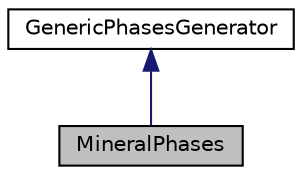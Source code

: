 digraph "MineralPhases"
{
 // INTERACTIVE_SVG=YES
 // LATEX_PDF_SIZE
  bgcolor="transparent";
  edge [fontname="Helvetica",fontsize="10",labelfontname="Helvetica",labelfontsize="10"];
  node [fontname="Helvetica",fontsize="10",shape=record];
  Node1 [label="MineralPhases",height=0.2,width=0.4,color="black", fillcolor="grey75", style="filled", fontcolor="black",tooltip="The class used to configure automatic selection of pure mineral phases."];
  Node2 -> Node1 [dir="back",color="midnightblue",fontsize="10",style="solid",fontname="Helvetica"];
  Node2 [label="GenericPhasesGenerator",height=0.2,width=0.4,color="black",URL="$class_reaktoro_1_1_generic_phases_generator.html",tooltip="The base type for a generator of generic phases with a single species."];
}
